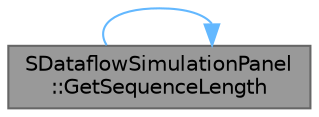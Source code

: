 digraph "SDataflowSimulationPanel::GetSequenceLength"
{
 // INTERACTIVE_SVG=YES
 // LATEX_PDF_SIZE
  bgcolor="transparent";
  edge [fontname=Helvetica,fontsize=10,labelfontname=Helvetica,labelfontsize=10];
  node [fontname=Helvetica,fontsize=10,shape=box,height=0.2,width=0.4];
  rankdir="LR";
  Node1 [id="Node000001",label="SDataflowSimulationPanel\l::GetSequenceLength",height=0.2,width=0.4,color="gray40", fillcolor="grey60", style="filled", fontcolor="black",tooltip="Get the sequence length."];
  Node1 -> Node1 [id="edge1_Node000001_Node000001",color="steelblue1",style="solid",tooltip=" "];
}
